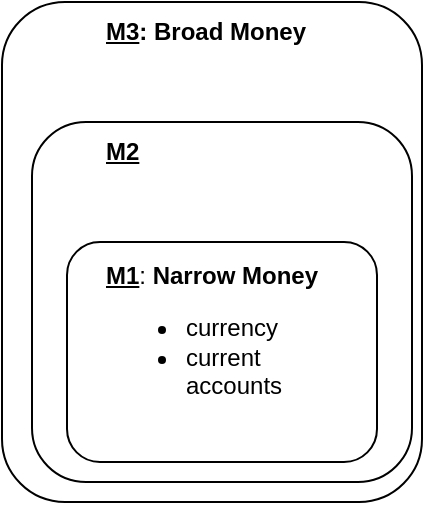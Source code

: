 <mxfile>
    <diagram id="nF-Y6DNJyK08AlNpLxls" name="Page-1">
        <mxGraphModel dx="585" dy="514" grid="1" gridSize="10" guides="1" tooltips="1" connect="1" arrows="1" fold="1" page="1" pageScale="1" pageWidth="850" pageHeight="1100" math="0" shadow="0">
            <root>
                <mxCell id="0"/>
                <mxCell id="1" parent="0"/>
                <mxCell id="3" value="" style="whiteSpace=wrap;html=1;rounded=1;" parent="1" vertex="1">
                    <mxGeometry x="10" y="10" width="210" height="250" as="geometry"/>
                </mxCell>
                <mxCell id="4" value="" style="whiteSpace=wrap;html=1;rounded=1;glass=0;" parent="1" vertex="1">
                    <mxGeometry x="25" y="70" width="190" height="180" as="geometry"/>
                </mxCell>
                <mxCell id="5" value="" style="whiteSpace=wrap;html=1;rounded=1;" parent="1" vertex="1">
                    <mxGeometry x="42.5" y="130" width="155" height="110" as="geometry"/>
                </mxCell>
                <mxCell id="10" value="&lt;u&gt;&lt;b&gt;M1&lt;/b&gt;&lt;/u&gt;: &lt;b&gt;Narrow Money&lt;/b&gt;&lt;br&gt;&lt;ul style=&quot;&quot;&gt;&lt;li style=&quot;&quot;&gt;currency&lt;/li&gt;&lt;li style=&quot;&quot;&gt;current accounts&lt;/li&gt;&lt;/ul&gt;" style="text;strokeColor=none;align=left;fillColor=none;html=1;verticalAlign=middle;whiteSpace=wrap;rounded=0;" parent="1" vertex="1">
                    <mxGeometry x="60" y="130" width="130" height="100" as="geometry"/>
                </mxCell>
                <mxCell id="11" value="&lt;b&gt;&lt;u&gt;M2&lt;/u&gt;&lt;/b&gt;" style="text;strokeColor=none;align=left;fillColor=none;html=1;verticalAlign=middle;whiteSpace=wrap;rounded=0;" vertex="1" parent="1">
                    <mxGeometry x="60" y="70" width="60" height="30" as="geometry"/>
                </mxCell>
                <mxCell id="12" value="&lt;u&gt;M3&lt;/u&gt;: Broad Money" style="text;strokeColor=none;align=left;fillColor=none;html=1;verticalAlign=middle;whiteSpace=wrap;rounded=0;fontStyle=1" vertex="1" parent="1">
                    <mxGeometry x="60" y="10" width="110" height="30" as="geometry"/>
                </mxCell>
            </root>
        </mxGraphModel>
    </diagram>
</mxfile>